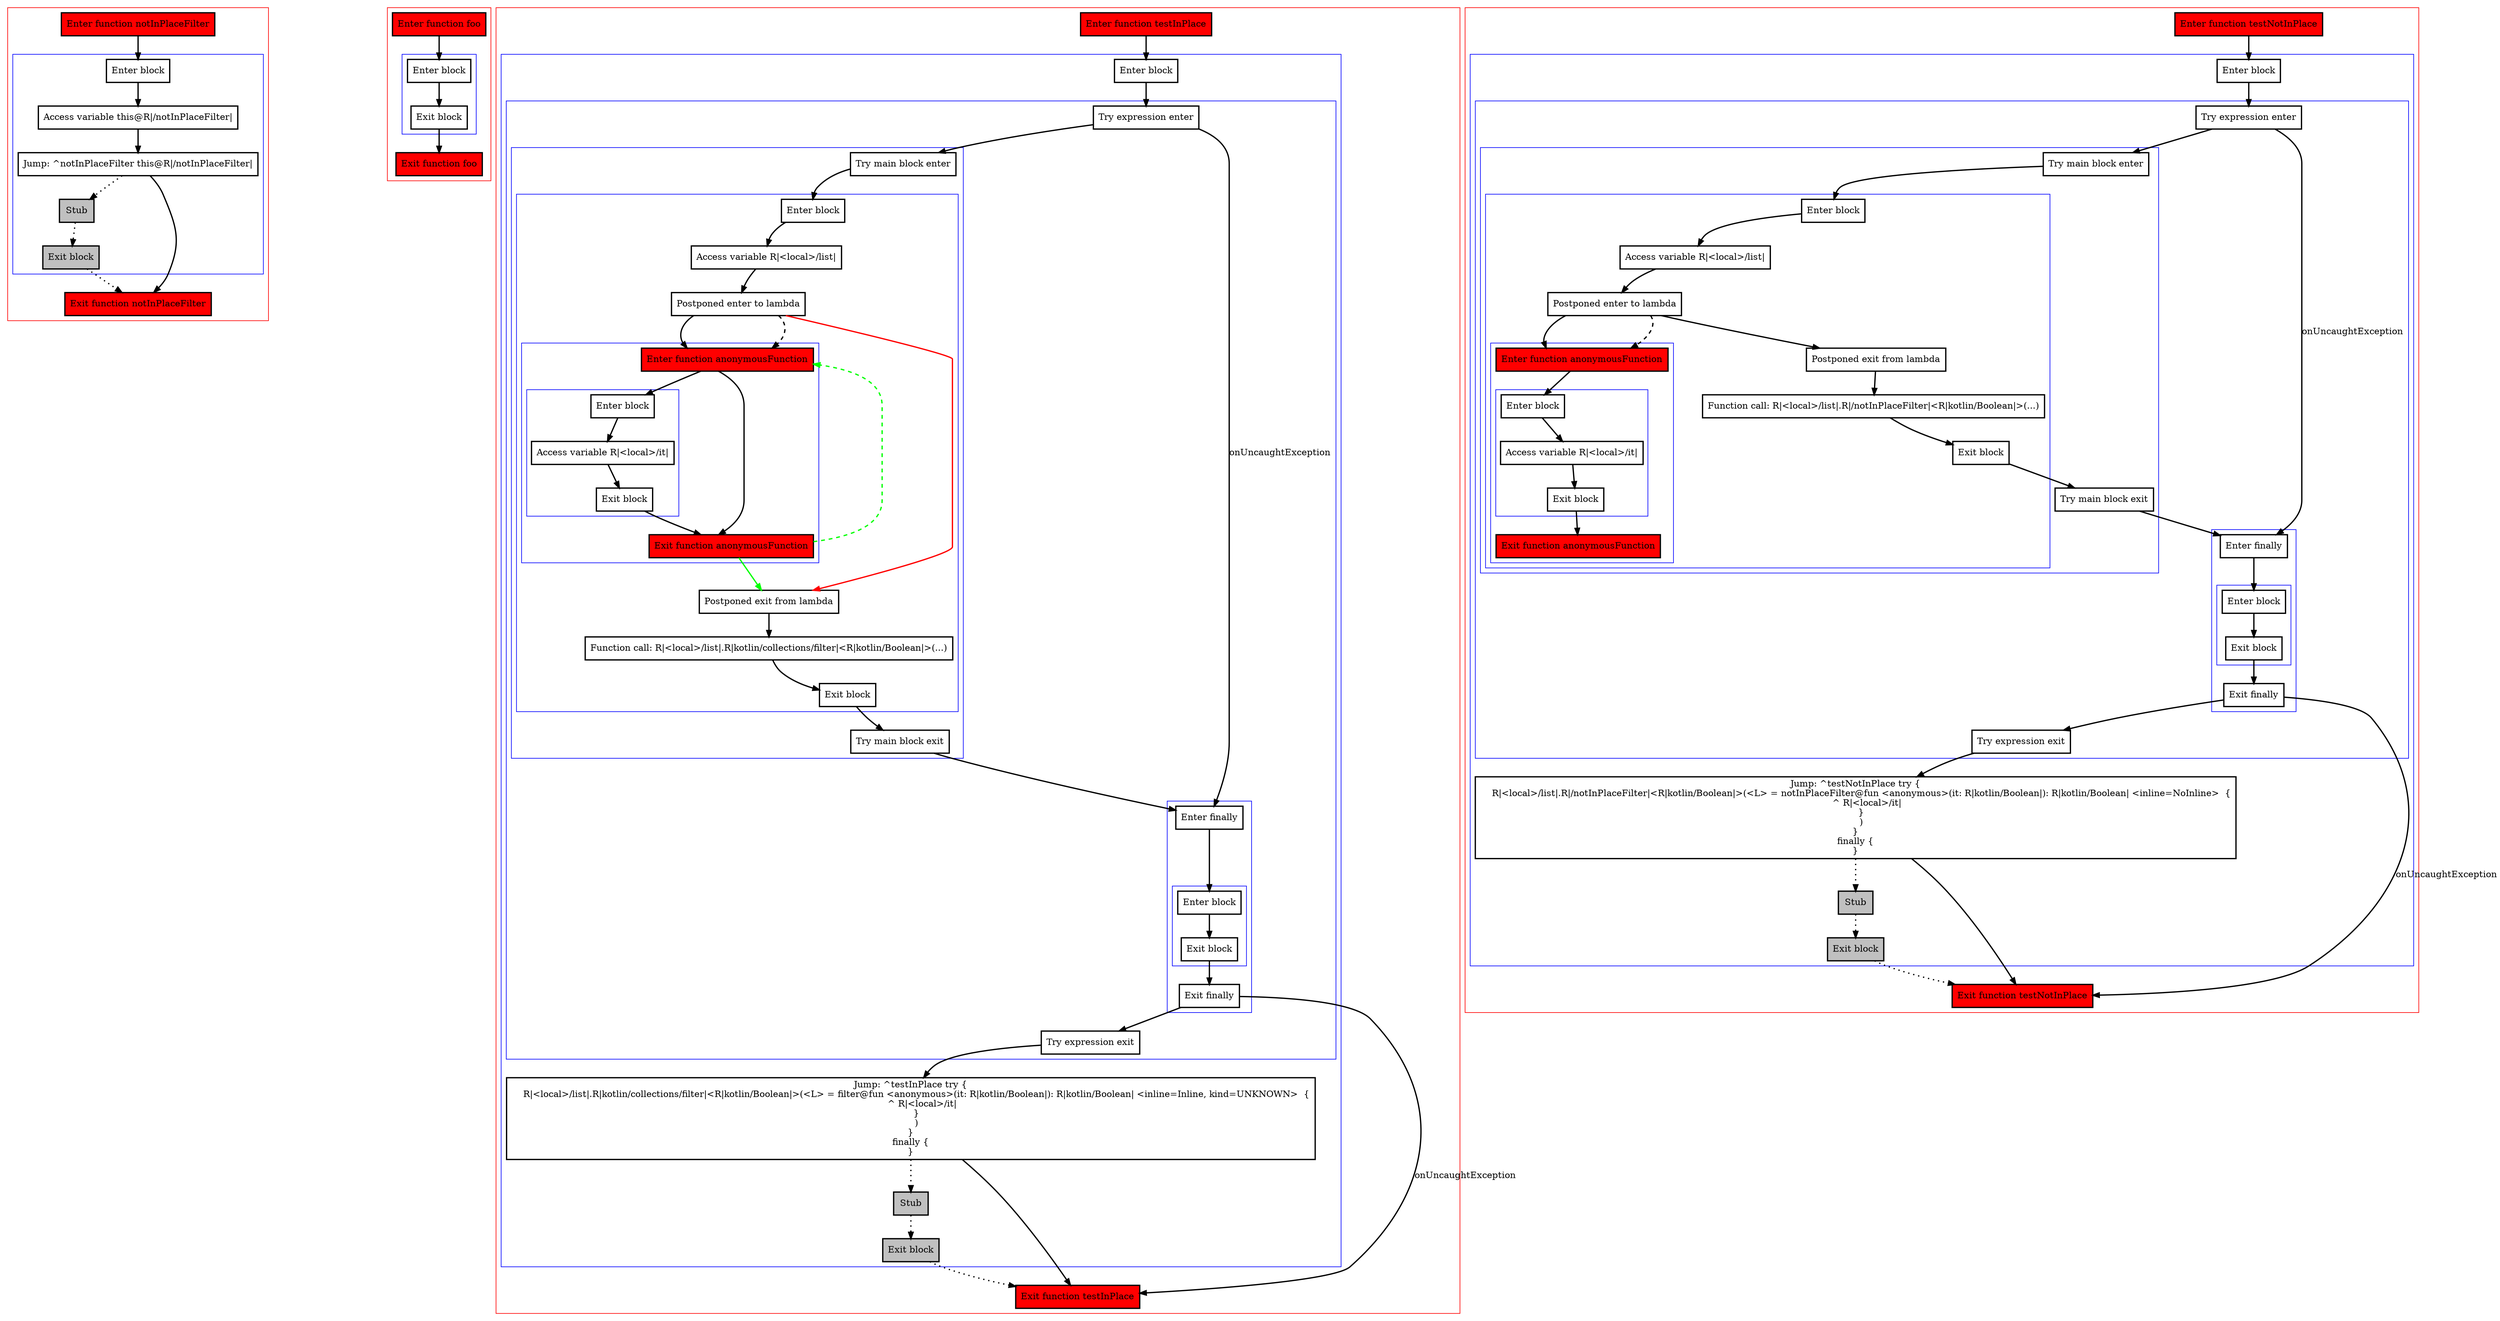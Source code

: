digraph tryWithLambdaInside_kt {
    graph [nodesep=3]
    node [shape=box penwidth=2]
    edge [penwidth=2]

    subgraph cluster_0 {
        color=red
        0 [label="Enter function notInPlaceFilter" style="filled" fillcolor=red];
        subgraph cluster_1 {
            color=blue
            1 [label="Enter block"];
            2 [label="Access variable this@R|/notInPlaceFilter|"];
            3 [label="Jump: ^notInPlaceFilter this@R|/notInPlaceFilter|"];
            4 [label="Stub" style="filled" fillcolor=gray];
            5 [label="Exit block" style="filled" fillcolor=gray];
        }
        6 [label="Exit function notInPlaceFilter" style="filled" fillcolor=red];
    }
    0 -> {1};
    1 -> {2};
    2 -> {3};
    3 -> {6};
    3 -> {4} [style=dotted];
    4 -> {5} [style=dotted];
    5 -> {6} [style=dotted];

    subgraph cluster_2 {
        color=red
        7 [label="Enter function foo" style="filled" fillcolor=red];
        subgraph cluster_3 {
            color=blue
            8 [label="Enter block"];
            9 [label="Exit block"];
        }
        10 [label="Exit function foo" style="filled" fillcolor=red];
    }
    7 -> {8};
    8 -> {9};
    9 -> {10};

    subgraph cluster_4 {
        color=red
        11 [label="Enter function testInPlace" style="filled" fillcolor=red];
        subgraph cluster_5 {
            color=blue
            12 [label="Enter block"];
            subgraph cluster_6 {
                color=blue
                13 [label="Try expression enter"];
                subgraph cluster_7 {
                    color=blue
                    14 [label="Try main block enter"];
                    subgraph cluster_8 {
                        color=blue
                        15 [label="Enter block"];
                        16 [label="Access variable R|<local>/list|"];
                        17 [label="Postponed enter to lambda"];
                        subgraph cluster_9 {
                            color=blue
                            31 [label="Enter function anonymousFunction" style="filled" fillcolor=red];
                            subgraph cluster_10 {
                                color=blue
                                32 [label="Enter block"];
                                33 [label="Access variable R|<local>/it|"];
                                34 [label="Exit block"];
                            }
                            35 [label="Exit function anonymousFunction" style="filled" fillcolor=red];
                        }
                        18 [label="Postponed exit from lambda"];
                        19 [label="Function call: R|<local>/list|.R|kotlin/collections/filter|<R|kotlin/Boolean|>(...)"];
                        20 [label="Exit block"];
                    }
                    21 [label="Try main block exit"];
                }
                subgraph cluster_11 {
                    color=blue
                    22 [label="Enter finally"];
                    subgraph cluster_12 {
                        color=blue
                        23 [label="Enter block"];
                        24 [label="Exit block"];
                    }
                    25 [label="Exit finally"];
                }
                26 [label="Try expression exit"];
            }
            27 [label="Jump: ^testInPlace try {
    R|<local>/list|.R|kotlin/collections/filter|<R|kotlin/Boolean|>(<L> = filter@fun <anonymous>(it: R|kotlin/Boolean|): R|kotlin/Boolean| <inline=Inline, kind=UNKNOWN>  {
        ^ R|<local>/it|
    }
    )
}
finally {
}
"];
            28 [label="Stub" style="filled" fillcolor=gray];
            29 [label="Exit block" style="filled" fillcolor=gray];
        }
        30 [label="Exit function testInPlace" style="filled" fillcolor=red];
    }
    11 -> {12};
    12 -> {13};
    13 -> {14};
    13 -> {22}    [label=onUncaughtException];
    14 -> {15};
    15 -> {16};
    16 -> {17};
    17 -> {31};
    17 -> {18} [color=red];
    17 -> {31} [style=dashed];
    18 -> {19};
    19 -> {20};
    20 -> {21};
    21 -> {22};
    22 -> {23};
    23 -> {24};
    24 -> {25};
    25 -> {26};
    25 -> {30}    [label=onUncaughtException];
    26 -> {27};
    27 -> {30};
    27 -> {28} [style=dotted];
    28 -> {29} [style=dotted];
    29 -> {30} [style=dotted];
    31 -> {35 32};
    32 -> {33};
    33 -> {34};
    34 -> {35};
    35 -> {18} [color=green];
    35 -> {31} [color=green style=dashed];

    subgraph cluster_13 {
        color=red
        36 [label="Enter function testNotInPlace" style="filled" fillcolor=red];
        subgraph cluster_14 {
            color=blue
            37 [label="Enter block"];
            subgraph cluster_15 {
                color=blue
                38 [label="Try expression enter"];
                subgraph cluster_16 {
                    color=blue
                    39 [label="Try main block enter"];
                    subgraph cluster_17 {
                        color=blue
                        40 [label="Enter block"];
                        41 [label="Access variable R|<local>/list|"];
                        42 [label="Postponed enter to lambda"];
                        subgraph cluster_18 {
                            color=blue
                            56 [label="Enter function anonymousFunction" style="filled" fillcolor=red];
                            subgraph cluster_19 {
                                color=blue
                                57 [label="Enter block"];
                                58 [label="Access variable R|<local>/it|"];
                                59 [label="Exit block"];
                            }
                            60 [label="Exit function anonymousFunction" style="filled" fillcolor=red];
                        }
                        43 [label="Postponed exit from lambda"];
                        44 [label="Function call: R|<local>/list|.R|/notInPlaceFilter|<R|kotlin/Boolean|>(...)"];
                        45 [label="Exit block"];
                    }
                    46 [label="Try main block exit"];
                }
                subgraph cluster_20 {
                    color=blue
                    47 [label="Enter finally"];
                    subgraph cluster_21 {
                        color=blue
                        48 [label="Enter block"];
                        49 [label="Exit block"];
                    }
                    50 [label="Exit finally"];
                }
                51 [label="Try expression exit"];
            }
            52 [label="Jump: ^testNotInPlace try {
    R|<local>/list|.R|/notInPlaceFilter|<R|kotlin/Boolean|>(<L> = notInPlaceFilter@fun <anonymous>(it: R|kotlin/Boolean|): R|kotlin/Boolean| <inline=NoInline>  {
        ^ R|<local>/it|
    }
    )
}
finally {
}
"];
            53 [label="Stub" style="filled" fillcolor=gray];
            54 [label="Exit block" style="filled" fillcolor=gray];
        }
        55 [label="Exit function testNotInPlace" style="filled" fillcolor=red];
    }
    36 -> {37};
    37 -> {38};
    38 -> {39};
    38 -> {47}    [label=onUncaughtException];
    39 -> {40};
    40 -> {41};
    41 -> {42};
    42 -> {43 56};
    42 -> {56} [style=dashed];
    43 -> {44};
    44 -> {45};
    45 -> {46};
    46 -> {47};
    47 -> {48};
    48 -> {49};
    49 -> {50};
    50 -> {51};
    50 -> {55}    [label=onUncaughtException];
    51 -> {52};
    52 -> {55};
    52 -> {53} [style=dotted];
    53 -> {54} [style=dotted];
    54 -> {55} [style=dotted];
    56 -> {57};
    57 -> {58};
    58 -> {59};
    59 -> {60};

}
